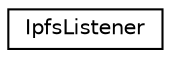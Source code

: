 digraph "Graphical Class Hierarchy"
{
  edge [fontname="Helvetica",fontsize="10",labelfontname="Helvetica",labelfontsize="10"];
  node [fontname="Helvetica",fontsize="10",shape=record];
  rankdir="LR";
  Node0 [label="IpfsListener",height=0.2,width=0.4,color="black", fillcolor="white", style="filled",URL="$struct_ipfs_listener.html"];
}
